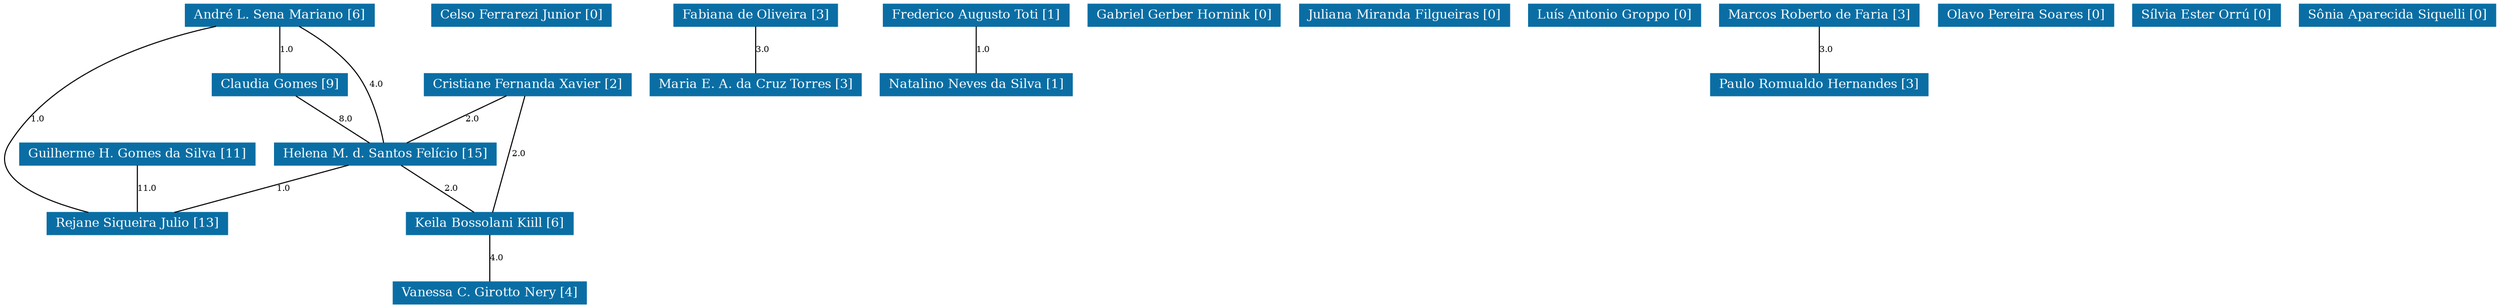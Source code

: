 strict graph grafo2 {
	graph [bb="0,0,1969.3,285",
		id=grafo2,
		overlap=False
	];
	node [fontsize=12,
		label="\N",
		shape=rectangle,
		style=filled
	];
	0	 [URL="membro-1707973773263725.html",
		color="#0A6EA4",
		fontcolor="#FFFFFF",
		height=0.29167,
		label="André L. Sena Mariano [6]",
		pos="223.84,274.5",
		width=2.0278];
	2	 [URL="membro-0483616532104544.html",
		color="#0A6EA4",
		fontcolor="#FFFFFF",
		height=0.29167,
		label="Claudia Gomes [9]",
		pos="223.84,208.5",
		width=1.4861];
	0 -- 2	 [fontsize=8,
		label=1.0,
		lp="228.84,241.5",
		pos="223.84,263.9 223.84,251.65 223.84,231.62 223.84,219.3"];
	8	 [URL="membro-8888651090922749.html",
		color="#0A6EA4",
		fontcolor="#FFFFFF",
		height=0.29167,
		label="Helena M. d. Santos Felício [15]",
		pos="313.84,142.5",
		width=2.375];
	0 -- 8	 [fontsize=8,
		label=4.0,
		lp="302.84,208.5",
		pos="239.58,263.86 253.46,253.76 273.36,237.41 285.84,219 300.13,197.93 308.17,168.67 311.68,153.15"];
	17	 [URL="membro-1798884495942862.html",
		color="#0A6EA4",
		fontcolor="#FFFFFF",
		height=0.29167,
		label="Rejane Siqueira Julio [13]",
		pos="118.84,76.5",
		width=1.9306];
	0 -- 17	 [fontsize=8,
		label=1.0,
		lp="41.838,175.5",
		pos="183.3,263.87 134.08,248.54 53.258,215.01 17.838,153 0,121.77 46.146,99.227 81.822,87.014"];
	2 -- 8	 [fontsize=8,
		label=8.0,
		lp="279.84,175.5",
		pos="238.3,197.9 255.1,185.58 282.64,165.38 299.42,153.08"];
	8 -- 17	 [fontsize=8,
		label=1.0,
		lp="233.84,109.5",
		pos="282.51,131.9 246.12,119.58 186.45,99.383 150.09,87.078"];
	10	 [URL="membro-3094025825865221.html",
		color="#0A6EA4",
		fontcolor="#FFFFFF",
		height=0.29167,
		label="Keila Bossolani Kiill [6]",
		pos="398.84,76.5",
		width=1.8194];
	8 -- 10	 [fontsize=8,
		label=2.0,
		lp="366.84,109.5",
		pos="327.5,131.9 343.36,119.58 369.37,99.383 385.22,87.078"];
	20	 [URL="membro-1898701586881222.html",
		color="#0A6EA4",
		fontcolor="#FFFFFF",
		height=0.29167,
		label="Vanessa C. Girotto Nery [4]",
		pos="398.84,10.5",
		width=2.0694];
	10 -- 20	 [fontsize=8,
		label=4.0,
		lp="403.84,43.5",
		pos="398.84,65.896 398.84,53.653 398.84,33.622 398.84,21.297"];
	1	 [URL="membro-6396955256879565.html",
		color="#0A6EA4",
		fontcolor="#FFFFFF",
		height=0.29167,
		label="Celso Ferrarezi Junior [0]",
		pos="417.84,274.5",
		width=1.9167];
	3	 [URL="membro-3768499838856176.html",
		color="#0A6EA4",
		fontcolor="#FFFFFF",
		height=0.29167,
		label="Cristiane Fernanda Xavier [2]",
		pos="428.84,208.5",
		width=2.1944];
	3 -- 8	 [fontsize=8,
		label=2.0,
		lp="383.84,175.5",
		pos="410.36,197.9 388.9,185.58 353.71,165.38 332.27,153.08"];
	3 -- 10	 [fontsize=8,
		label=2.0,
		lp="420.84,142.5",
		pos="426.39,197.7 420.73,172.82 406.85,111.74 401.25,87.082"];
	4	 [URL="membro-9670033909365792.html",
		color="#0A6EA4",
		fontcolor="#FFFFFF",
		height=0.29167,
		label="Fabiana de Oliveira [3]",
		pos="607.84,274.5",
		width=1.7361];
	13	 [URL="membro-9989867717454257.html",
		color="#0A6EA4",
		fontcolor="#FFFFFF",
		height=0.29167,
		label="Maria E. A. da Cruz Torres [3]",
		pos="607.84,208.5",
		width=2.2778];
	4 -- 13	 [fontsize=8,
		label=3.0,
		lp="612.84,241.5",
		pos="607.84,263.9 607.84,251.65 607.84,231.62 607.84,219.3"];
	5	 [URL="membro-5154949759339458.html",
		color="#0A6EA4",
		fontcolor="#FFFFFF",
		height=0.29167,
		label="Frederico Augusto Toti [1]",
		pos="780.84,274.5",
		width=1.9861];
	14	 [URL="membro-8701722710780673.html",
		color="#0A6EA4",
		fontcolor="#FFFFFF",
		height=0.29167,
		label="Natalino Neves da Silva [1]",
		pos="780.84,208.5",
		width=2.0278];
	5 -- 14	 [fontsize=8,
		label=1.0,
		lp="785.84,241.5",
		pos="780.84,263.9 780.84,251.65 780.84,231.62 780.84,219.3"];
	6	 [URL="membro-7615930937088442.html",
		color="#0A6EA4",
		fontcolor="#FFFFFF",
		height=0.29167,
		label="Gabriel Gerber Hornink [0]",
		pos="944.84,274.5",
		width=2.0694];
	7	 [URL="membro-5817829882396943.html",
		color="#0A6EA4",
		fontcolor="#FFFFFF",
		height=0.29167,
		label="Guilherme H. Gomes da Silva [11]",
		pos="118.84,142.5",
		width=2.5417];
	7 -- 17	 [fontsize=8,
		label=11.0,
		lp="125.34,109.5",
		pos="118.84,131.9 118.84,119.65 118.84,99.622 118.84,87.297"];
	9	 [URL="membro-8349741972184016.html",
		color="#0A6EA4",
		fontcolor="#FFFFFF",
		height=0.29167,
		label="Juliana Miranda Filgueiras [0]",
		pos="1115.8,274.5",
		width=2.1944];
	11	 [URL="membro-4667459802757846.html",
		color="#0A6EA4",
		fontcolor="#FFFFFF",
		height=0.29167,
		label="Luís Antonio Groppo [0]",
		pos="1280.8,274.5",
		width=1.8889];
	12	 [URL="membro-1615459773983790.html",
		color="#0A6EA4",
		fontcolor="#FFFFFF",
		height=0.29167,
		label="Marcos Roberto de Faria [3]",
		pos="1442.8,274.5",
		width=2.0972];
	16	 [URL="membro-6774743936781093.html",
		color="#0A6EA4",
		fontcolor="#FFFFFF",
		height=0.29167,
		label="Paulo Romualdo Hernandes [3]",
		pos="1442.8,208.5",
		width=2.3194];
	12 -- 16	 [fontsize=8,
		label=3.0,
		lp="1447.8,241.5",
		pos="1442.8,263.9 1442.8,251.65 1442.8,231.62 1442.8,219.3"];
	15	 [URL="membro-5381334650906335.html",
		color="#0A6EA4",
		fontcolor="#FFFFFF",
		height=0.29167,
		label="Olavo Pereira Soares [0]",
		pos="1602.8,274.5",
		width=1.8333];
	18	 [URL="membro-0285349325152247.html",
		color="#0A6EA4",
		fontcolor="#FFFFFF",
		height=0.29167,
		label="Sílvia Ester Orrú [0]",
		pos="1743.8,274.5",
		width=1.5694];
	19	 [URL="membro-7785849794300988.html",
		color="#0A6EA4",
		fontcolor="#FFFFFF",
		height=0.29167,
		label="Sônia Aparecida Siquelli [0]",
		pos="1893.8,274.5",
		width=2.0972];
}
